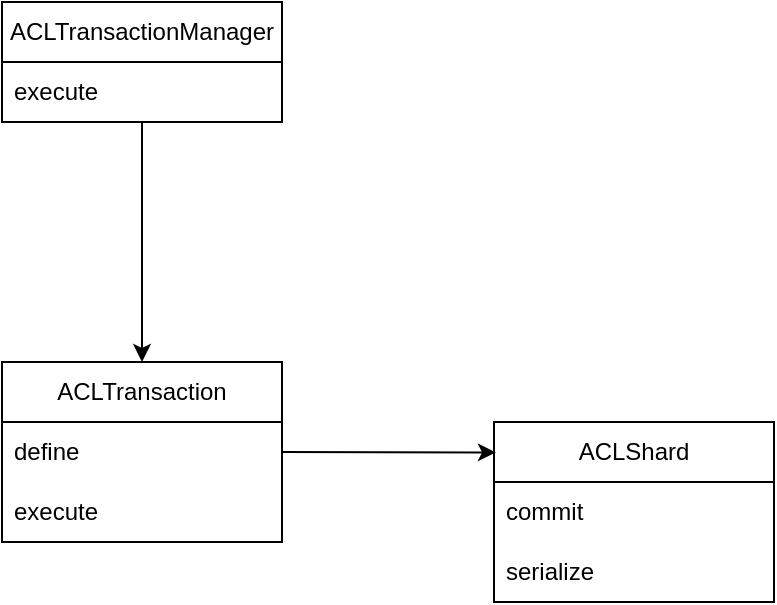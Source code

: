 <mxfile version="24.8.6">
  <diagram id="C5RBs43oDa-KdzZeNtuy" name="Page-1">
    <mxGraphModel dx="832" dy="545" grid="1" gridSize="10" guides="1" tooltips="1" connect="1" arrows="1" fold="1" page="1" pageScale="1" pageWidth="827" pageHeight="1169" math="0" shadow="0">
      <root>
        <mxCell id="WIyWlLk6GJQsqaUBKTNV-0" />
        <mxCell id="WIyWlLk6GJQsqaUBKTNV-1" parent="WIyWlLk6GJQsqaUBKTNV-0" />
        <mxCell id="Tm_1z7jPv6U1fj88AsUI-1" value="ACLTransactionManager" style="swimlane;fontStyle=0;childLayout=stackLayout;horizontal=1;startSize=30;horizontalStack=0;resizeParent=1;resizeParentMax=0;resizeLast=0;collapsible=1;marginBottom=0;whiteSpace=wrap;html=1;" vertex="1" parent="WIyWlLk6GJQsqaUBKTNV-1">
          <mxGeometry x="344" y="70" width="140" height="60" as="geometry" />
        </mxCell>
        <mxCell id="Tm_1z7jPv6U1fj88AsUI-2" value="execute" style="text;strokeColor=none;fillColor=none;align=left;verticalAlign=middle;spacingLeft=4;spacingRight=4;overflow=hidden;points=[[0,0.5],[1,0.5]];portConstraint=eastwest;rotatable=0;whiteSpace=wrap;html=1;" vertex="1" parent="Tm_1z7jPv6U1fj88AsUI-1">
          <mxGeometry y="30" width="140" height="30" as="geometry" />
        </mxCell>
        <mxCell id="Tm_1z7jPv6U1fj88AsUI-16" value="" style="endArrow=classic;html=1;rounded=0;entryX=0.5;entryY=0;entryDx=0;entryDy=0;" edge="1" parent="Tm_1z7jPv6U1fj88AsUI-1" target="Tm_1z7jPv6U1fj88AsUI-5">
          <mxGeometry width="50" height="50" relative="1" as="geometry">
            <mxPoint x="70" y="60" as="sourcePoint" />
            <mxPoint x="66" y="170" as="targetPoint" />
          </mxGeometry>
        </mxCell>
        <mxCell id="Tm_1z7jPv6U1fj88AsUI-5" value="ACLTransaction" style="swimlane;fontStyle=0;childLayout=stackLayout;horizontal=1;startSize=30;horizontalStack=0;resizeParent=1;resizeParentMax=0;resizeLast=0;collapsible=1;marginBottom=0;whiteSpace=wrap;html=1;" vertex="1" parent="WIyWlLk6GJQsqaUBKTNV-1">
          <mxGeometry x="344" y="250" width="140" height="90" as="geometry" />
        </mxCell>
        <mxCell id="Tm_1z7jPv6U1fj88AsUI-6" value="define" style="text;strokeColor=none;fillColor=none;align=left;verticalAlign=middle;spacingLeft=4;spacingRight=4;overflow=hidden;points=[[0,0.5],[1,0.5]];portConstraint=eastwest;rotatable=0;whiteSpace=wrap;html=1;" vertex="1" parent="Tm_1z7jPv6U1fj88AsUI-5">
          <mxGeometry y="30" width="140" height="30" as="geometry" />
        </mxCell>
        <mxCell id="Tm_1z7jPv6U1fj88AsUI-8" value="execute" style="text;strokeColor=none;fillColor=none;align=left;verticalAlign=middle;spacingLeft=4;spacingRight=4;overflow=hidden;points=[[0,0.5],[1,0.5]];portConstraint=eastwest;rotatable=0;whiteSpace=wrap;html=1;" vertex="1" parent="Tm_1z7jPv6U1fj88AsUI-5">
          <mxGeometry y="60" width="140" height="30" as="geometry" />
        </mxCell>
        <mxCell id="Tm_1z7jPv6U1fj88AsUI-9" value="ACLShard" style="swimlane;fontStyle=0;childLayout=stackLayout;horizontal=1;startSize=30;horizontalStack=0;resizeParent=1;resizeParentMax=0;resizeLast=0;collapsible=1;marginBottom=0;whiteSpace=wrap;html=1;" vertex="1" parent="WIyWlLk6GJQsqaUBKTNV-1">
          <mxGeometry x="590" y="280" width="140" height="90" as="geometry" />
        </mxCell>
        <mxCell id="Tm_1z7jPv6U1fj88AsUI-10" value="commit" style="text;strokeColor=none;fillColor=none;align=left;verticalAlign=middle;spacingLeft=4;spacingRight=4;overflow=hidden;points=[[0,0.5],[1,0.5]];portConstraint=eastwest;rotatable=0;whiteSpace=wrap;html=1;" vertex="1" parent="Tm_1z7jPv6U1fj88AsUI-9">
          <mxGeometry y="30" width="140" height="30" as="geometry" />
        </mxCell>
        <mxCell id="Tm_1z7jPv6U1fj88AsUI-11" value="serialize" style="text;strokeColor=none;fillColor=none;align=left;verticalAlign=middle;spacingLeft=4;spacingRight=4;overflow=hidden;points=[[0,0.5],[1,0.5]];portConstraint=eastwest;rotatable=0;whiteSpace=wrap;html=1;" vertex="1" parent="Tm_1z7jPv6U1fj88AsUI-9">
          <mxGeometry y="60" width="140" height="30" as="geometry" />
        </mxCell>
        <mxCell id="Tm_1z7jPv6U1fj88AsUI-17" value="" style="endArrow=classic;html=1;rounded=0;entryX=0.007;entryY=0.169;entryDx=0;entryDy=0;entryPerimeter=0;exitX=1;exitY=0.5;exitDx=0;exitDy=0;" edge="1" parent="WIyWlLk6GJQsqaUBKTNV-1" source="Tm_1z7jPv6U1fj88AsUI-6" target="Tm_1z7jPv6U1fj88AsUI-9">
          <mxGeometry width="50" height="50" relative="1" as="geometry">
            <mxPoint x="484" y="300" as="sourcePoint" />
            <mxPoint x="484" y="420" as="targetPoint" />
          </mxGeometry>
        </mxCell>
      </root>
    </mxGraphModel>
  </diagram>
</mxfile>
